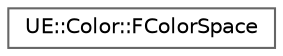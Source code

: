 digraph "Graphical Class Hierarchy"
{
 // INTERACTIVE_SVG=YES
 // LATEX_PDF_SIZE
  bgcolor="transparent";
  edge [fontname=Helvetica,fontsize=10,labelfontname=Helvetica,labelfontsize=10];
  node [fontname=Helvetica,fontsize=10,shape=box,height=0.2,width=0.4];
  rankdir="LR";
  Node0 [id="Node000000",label="UE::Color::FColorSpace",height=0.2,width=0.4,color="grey40", fillcolor="white", style="filled",URL="$dc/da2/classUE_1_1Color_1_1FColorSpace.html",tooltip="Color space definition as 4 chromaticity coordinates, in double precision internally."];
}
